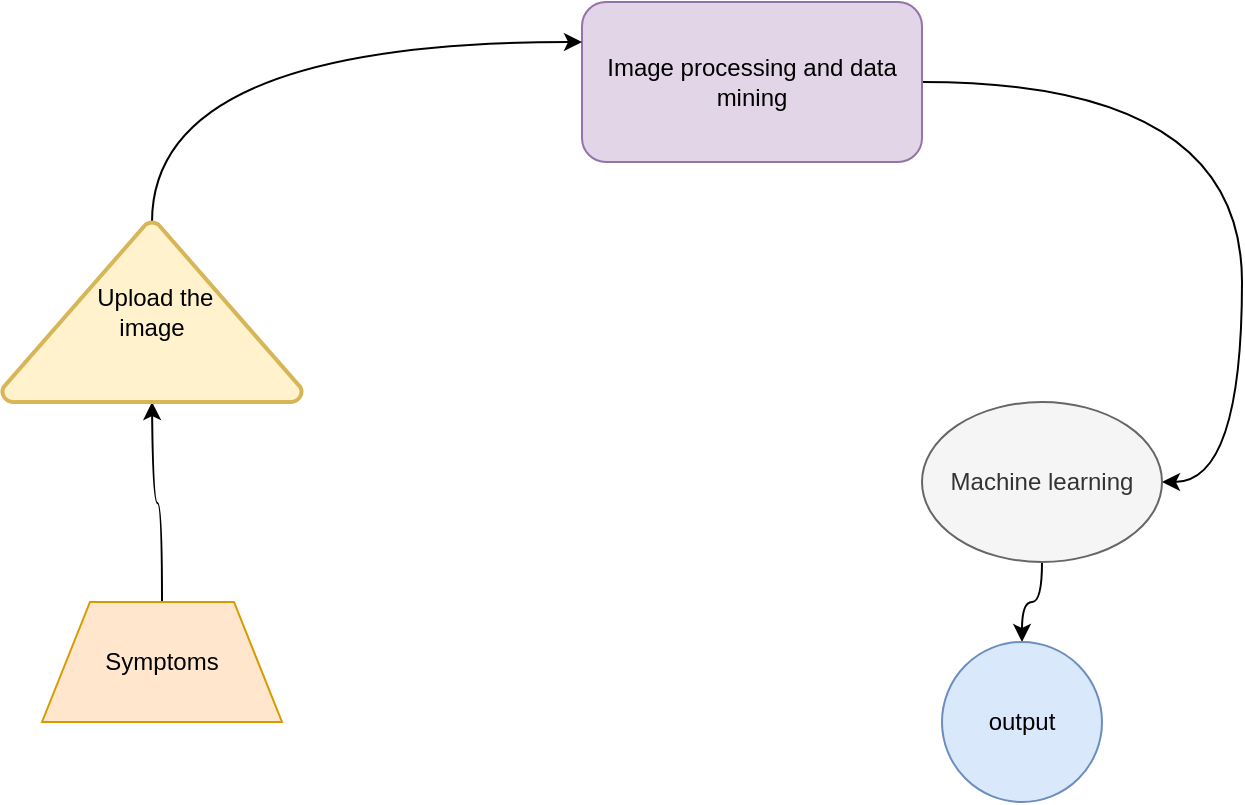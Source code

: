 <mxfile version="12.3.9" type="github" pages="1"><diagram id="rvfF1jmM45ztcXWP2F2U" name="Page-1"><mxGraphModel dx="1024" dy="517" grid="1" gridSize="10" guides="1" tooltips="1" connect="1" arrows="1" fold="1" page="1" pageScale="1" pageWidth="850" pageHeight="1100" math="0" shadow="0"><root><mxCell id="0"/><mxCell id="1" parent="0"/><mxCell id="Kn7OfurUqAkEq68vK25J-7" style="edgeStyle=orthogonalEdgeStyle;curved=1;rounded=0;orthogonalLoop=1;jettySize=auto;html=1;exitX=0.5;exitY=0;exitDx=0;exitDy=0;entryX=0.5;entryY=0;entryDx=0;entryDy=0;" edge="1" parent="1" source="Kn7OfurUqAkEq68vK25J-1"><mxGeometry relative="1" as="geometry"><mxPoint x="135" y="280" as="targetPoint"/></mxGeometry></mxCell><mxCell id="Kn7OfurUqAkEq68vK25J-1" value="Symptoms" style="shape=trapezoid;perimeter=trapezoidPerimeter;whiteSpace=wrap;html=1;fillColor=#ffe6cc;strokeColor=#d79b00;" vertex="1" parent="1"><mxGeometry x="80" y="380" width="120" height="60" as="geometry"/></mxCell><mxCell id="Kn7OfurUqAkEq68vK25J-9" style="edgeStyle=orthogonalEdgeStyle;curved=1;rounded=0;orthogonalLoop=1;jettySize=auto;html=1;exitX=1;exitY=0.5;exitDx=0;exitDy=0;entryX=1;entryY=0.5;entryDx=0;entryDy=0;" edge="1" parent="1" source="Kn7OfurUqAkEq68vK25J-3" target="Kn7OfurUqAkEq68vK25J-4"><mxGeometry relative="1" as="geometry"><Array as="points"><mxPoint x="680" y="120"/><mxPoint x="680" y="320"/></Array></mxGeometry></mxCell><mxCell id="Kn7OfurUqAkEq68vK25J-3" value="Image processing and data mining" style="rounded=1;whiteSpace=wrap;html=1;fillColor=#e1d5e7;strokeColor=#9673a6;" vertex="1" parent="1"><mxGeometry x="350" y="80" width="170" height="80" as="geometry"/></mxCell><mxCell id="Kn7OfurUqAkEq68vK25J-10" style="edgeStyle=orthogonalEdgeStyle;curved=1;rounded=0;orthogonalLoop=1;jettySize=auto;html=1;exitX=0.5;exitY=1;exitDx=0;exitDy=0;entryX=0.5;entryY=0;entryDx=0;entryDy=0;" edge="1" parent="1" source="Kn7OfurUqAkEq68vK25J-4" target="Kn7OfurUqAkEq68vK25J-5"><mxGeometry relative="1" as="geometry"/></mxCell><mxCell id="Kn7OfurUqAkEq68vK25J-4" value="Machine learning" style="ellipse;whiteSpace=wrap;html=1;fillColor=#f5f5f5;strokeColor=#666666;fontColor=#333333;" vertex="1" parent="1"><mxGeometry x="520" y="280" width="120" height="80" as="geometry"/></mxCell><mxCell id="Kn7OfurUqAkEq68vK25J-5" value="output" style="ellipse;whiteSpace=wrap;html=1;aspect=fixed;fillColor=#dae8fc;strokeColor=#6c8ebf;" vertex="1" parent="1"><mxGeometry x="530" y="400" width="80" height="80" as="geometry"/></mxCell><mxCell id="Kn7OfurUqAkEq68vK25J-15" style="edgeStyle=orthogonalEdgeStyle;curved=1;rounded=0;orthogonalLoop=1;jettySize=auto;html=1;exitX=0.5;exitY=0;exitDx=0;exitDy=0;exitPerimeter=0;entryX=0;entryY=0.25;entryDx=0;entryDy=0;" edge="1" parent="1" source="Kn7OfurUqAkEq68vK25J-12" target="Kn7OfurUqAkEq68vK25J-3"><mxGeometry relative="1" as="geometry"/></mxCell><mxCell id="Kn7OfurUqAkEq68vK25J-12" value="&amp;nbsp;Upload the&lt;br&gt;&amp;nbsp;image&amp;nbsp;" style="strokeWidth=2;html=1;shape=mxgraph.flowchart.extract_or_measurement;whiteSpace=wrap;fillColor=#fff2cc;strokeColor=#d6b656;" vertex="1" parent="1"><mxGeometry x="60" y="190" width="150" height="90" as="geometry"/></mxCell></root></mxGraphModel></diagram></mxfile>